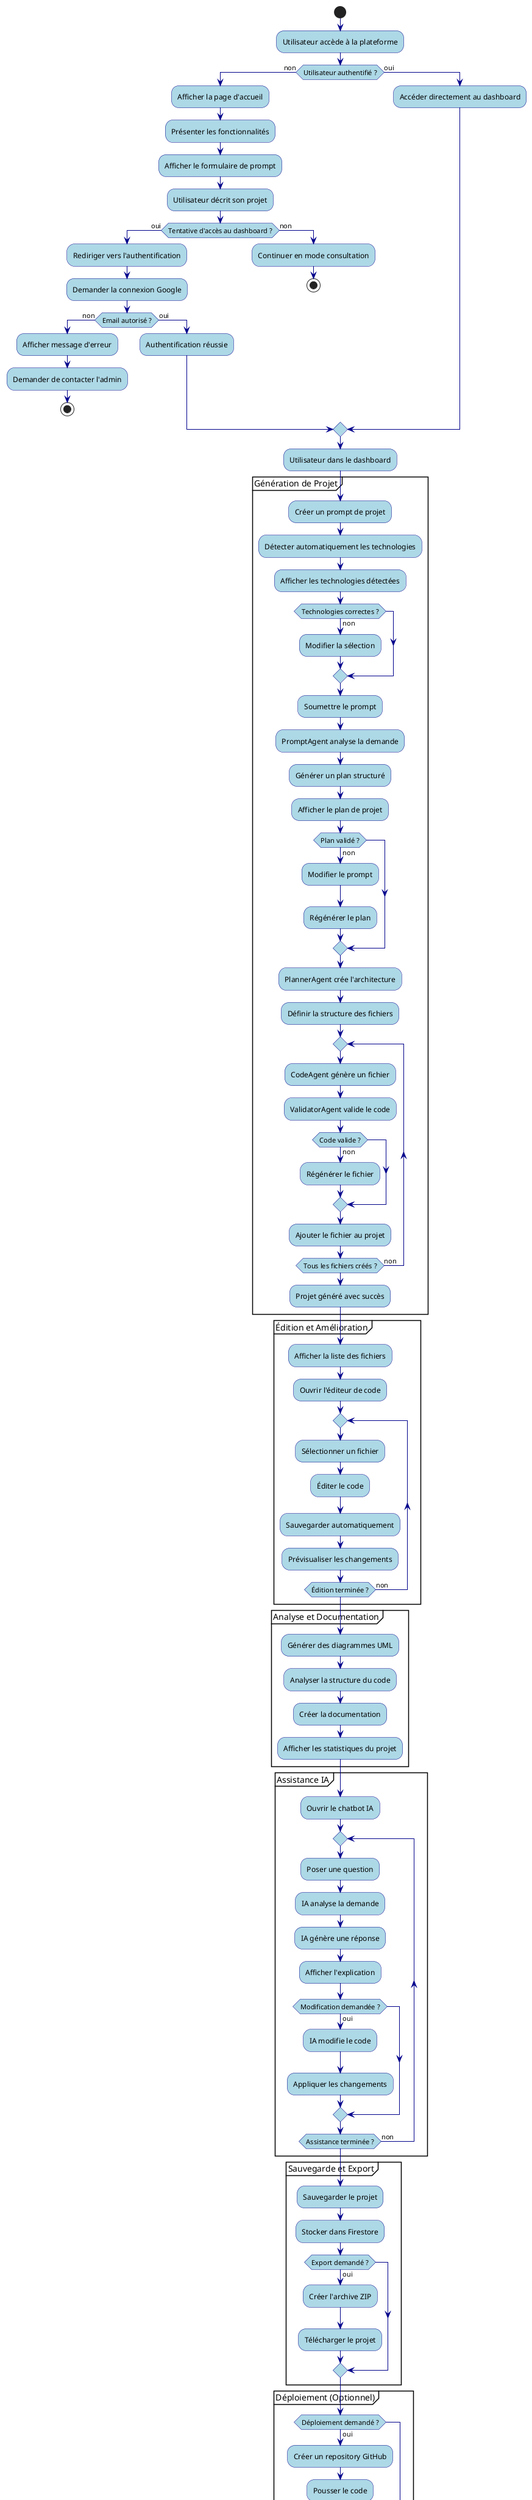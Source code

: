 @startuml "Diagramme d'Activité - Workflow Complet"

!define RECTANGLE class

' Configuration du diagramme
skinparam activity {
    BackgroundColor LightBlue
    BorderColor DarkBlue
    ArrowColor DarkBlue
}

start

:Utilisateur accède à la plateforme;

if (Utilisateur authentifié ?) then (non)
    :Afficher la page d'accueil;
    :Présenter les fonctionnalités;
    :Afficher le formulaire de prompt;
    
    :Utilisateur décrit son projet;
    
    if (Tentative d'accès au dashboard ?) then (oui)
        :Rediriger vers l'authentification;
        :Demander la connexion Google;
        
        if (Email autorisé ?) then (non)
            :Afficher message d'erreur;
            :Demander de contacter l'admin;
            stop
        else (oui)
            :Authentification réussie;
        endif
    else (non)
        :Continuer en mode consultation;
        stop
    endif
else (oui)
    :Accéder directement au dashboard;
endif

:Utilisateur dans le dashboard;

partition "Génération de Projet" {
    :Créer un prompt de projet;
    :Détecter automatiquement les technologies;
    :Afficher les technologies détectées;
    
    if (Technologies correctes ?) then (non)
        :Modifier la sélection;
    endif
    
    :Soumettre le prompt;
    :PromptAgent analyse la demande;
    :Générer un plan structuré;
    :Afficher le plan de projet;
    
    if (Plan validé ?) then (non)
        :Modifier le prompt;
        :Régénérer le plan;
    endif
    
    :PlannerAgent crée l'architecture;
    :Définir la structure des fichiers;
    
    repeat
        :CodeAgent génère un fichier;
        :ValidatorAgent valide le code;
        if (Code valide ?) then (non)
            :Régénérer le fichier;
        endif
        :Ajouter le fichier au projet;
    repeat while (Tous les fichiers créés ?) is (non)
    
    :Projet généré avec succès;
}

partition "Édition et Amélioration" {
    :Afficher la liste des fichiers;
    :Ouvrir l'éditeur de code;
    
    repeat
        :Sélectionner un fichier;
        :Éditer le code;
        :Sauvegarder automatiquement;
        :Prévisualiser les changements;
    repeat while (Édition terminée ?) is (non)
}

partition "Analyse et Documentation" {
    :Générer des diagrammes UML;
    :Analyser la structure du code;
    :Créer la documentation;
    :Afficher les statistiques du projet;
}

partition "Assistance IA" {
    :Ouvrir le chatbot IA;
    
    repeat
        :Poser une question;
        :IA analyse la demande;
        :IA génère une réponse;
        :Afficher l'explication;
        
        if (Modification demandée ?) then (oui)
            :IA modifie le code;
            :Appliquer les changements;
        endif
    repeat while (Assistance terminée ?) is (non)
}

partition "Sauvegarde et Export" {
    :Sauvegarder le projet;
    :Stocker dans Firestore;
    
    if (Export demandé ?) then (oui)
        :Créer l'archive ZIP;
        :Télécharger le projet;
    endif
}

partition "Déploiement (Optionnel)" {
    if (Déploiement demandé ?) then (oui)
        :Créer un repository GitHub;
        :Pousser le code;
        :Configurer Netlify;
        :Déployer l'application;
        :Obtenir l'URL de production;
    endif
}

:Projet finalisé;

stop

@enduml 